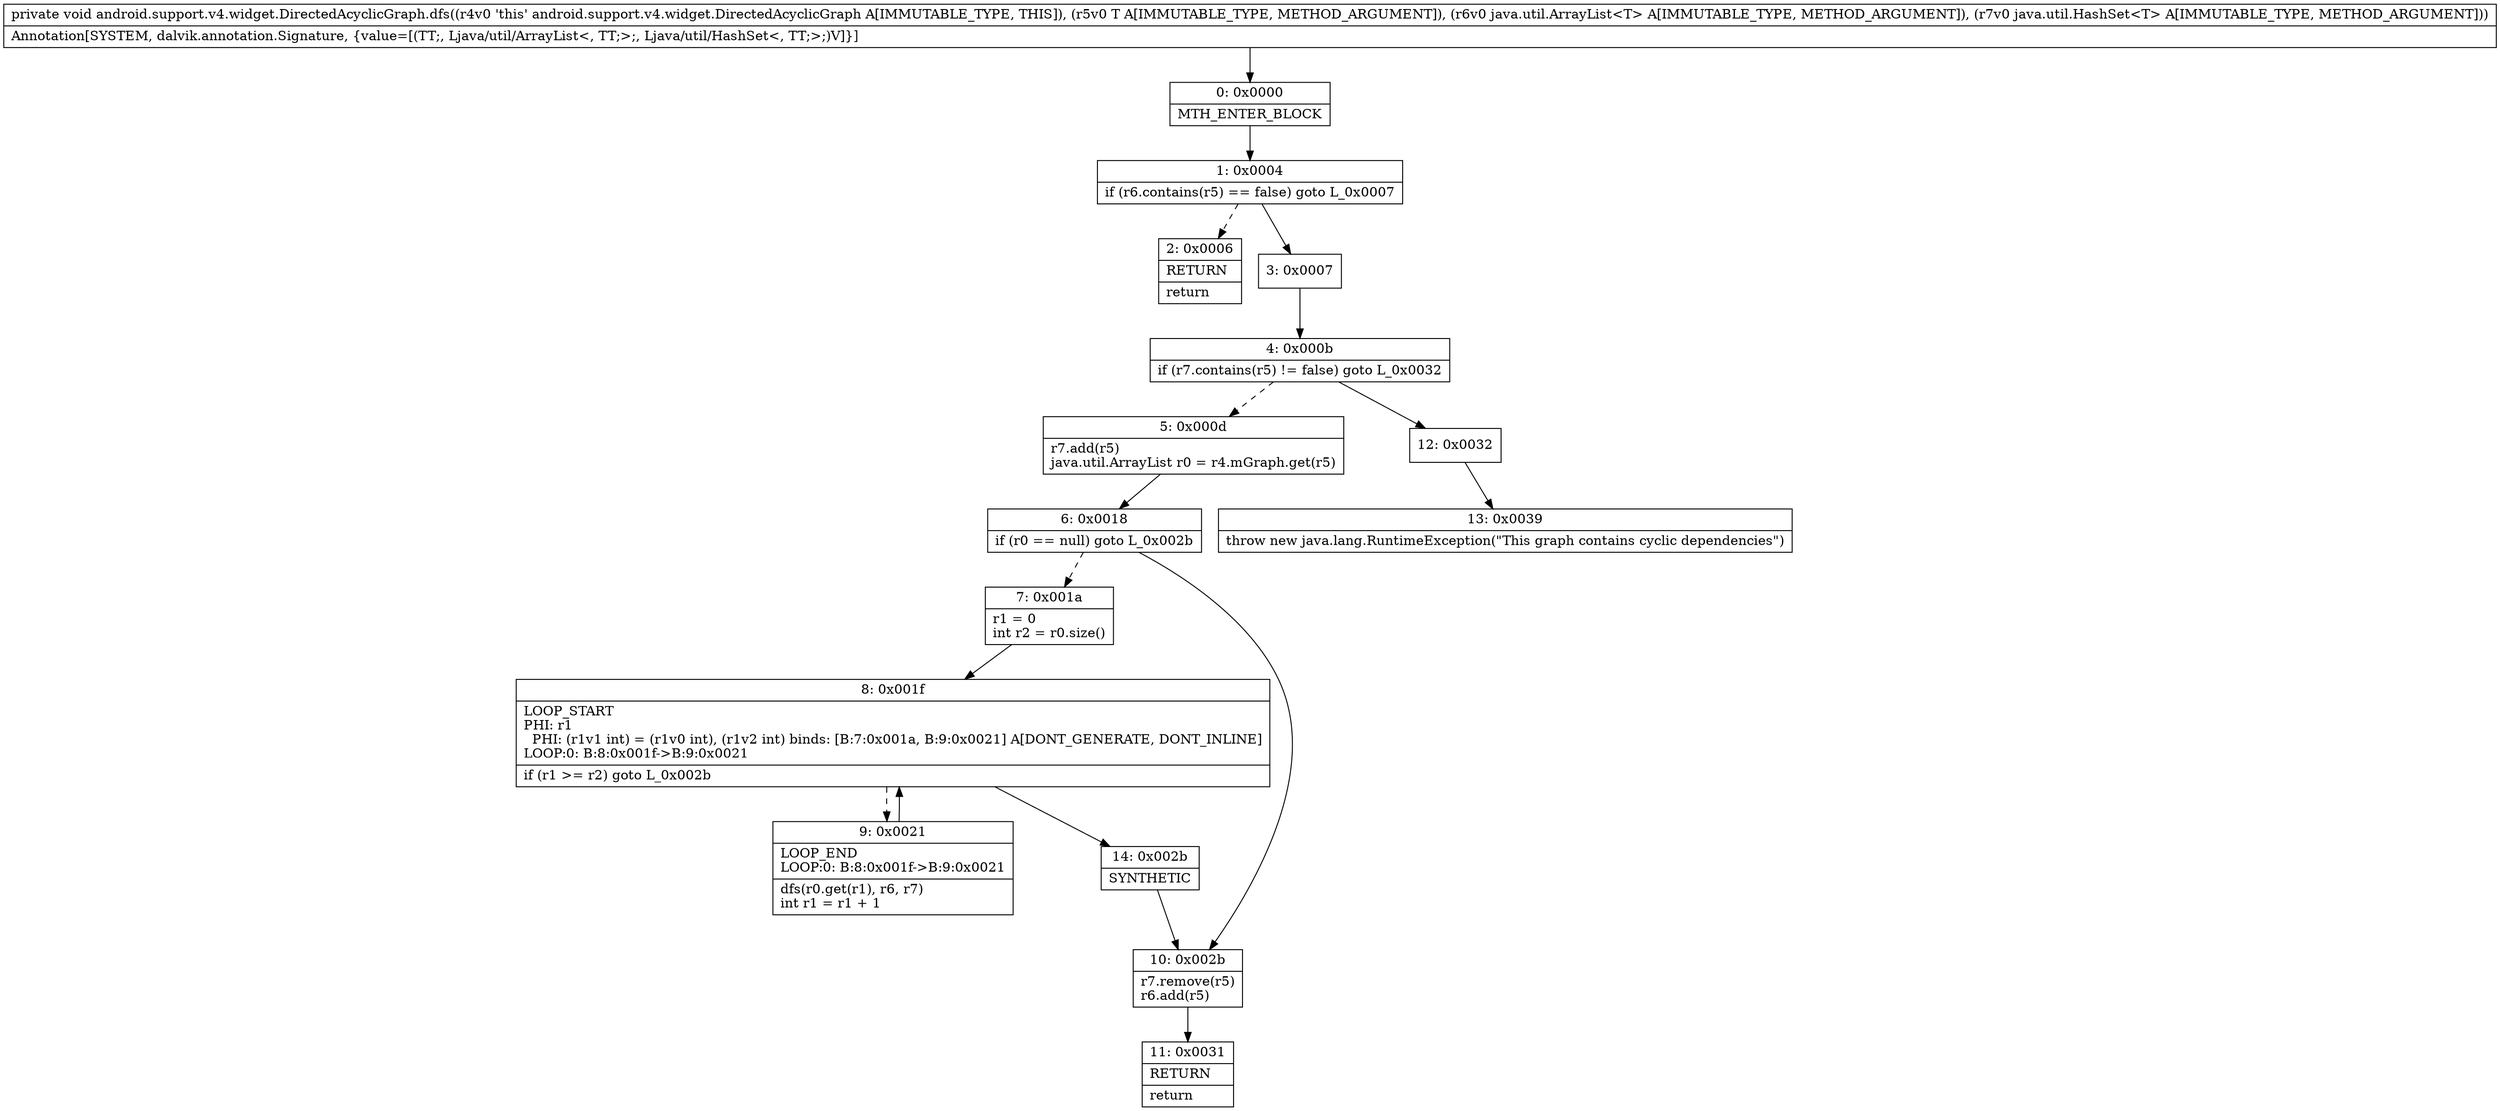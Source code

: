 digraph "CFG forandroid.support.v4.widget.DirectedAcyclicGraph.dfs(Ljava\/lang\/Object;Ljava\/util\/ArrayList;Ljava\/util\/HashSet;)V" {
Node_0 [shape=record,label="{0\:\ 0x0000|MTH_ENTER_BLOCK\l}"];
Node_1 [shape=record,label="{1\:\ 0x0004|if (r6.contains(r5) == false) goto L_0x0007\l}"];
Node_2 [shape=record,label="{2\:\ 0x0006|RETURN\l|return\l}"];
Node_3 [shape=record,label="{3\:\ 0x0007}"];
Node_4 [shape=record,label="{4\:\ 0x000b|if (r7.contains(r5) != false) goto L_0x0032\l}"];
Node_5 [shape=record,label="{5\:\ 0x000d|r7.add(r5)\ljava.util.ArrayList r0 = r4.mGraph.get(r5)\l}"];
Node_6 [shape=record,label="{6\:\ 0x0018|if (r0 == null) goto L_0x002b\l}"];
Node_7 [shape=record,label="{7\:\ 0x001a|r1 = 0\lint r2 = r0.size()\l}"];
Node_8 [shape=record,label="{8\:\ 0x001f|LOOP_START\lPHI: r1 \l  PHI: (r1v1 int) = (r1v0 int), (r1v2 int) binds: [B:7:0x001a, B:9:0x0021] A[DONT_GENERATE, DONT_INLINE]\lLOOP:0: B:8:0x001f\-\>B:9:0x0021\l|if (r1 \>= r2) goto L_0x002b\l}"];
Node_9 [shape=record,label="{9\:\ 0x0021|LOOP_END\lLOOP:0: B:8:0x001f\-\>B:9:0x0021\l|dfs(r0.get(r1), r6, r7)\lint r1 = r1 + 1\l}"];
Node_10 [shape=record,label="{10\:\ 0x002b|r7.remove(r5)\lr6.add(r5)\l}"];
Node_11 [shape=record,label="{11\:\ 0x0031|RETURN\l|return\l}"];
Node_12 [shape=record,label="{12\:\ 0x0032}"];
Node_13 [shape=record,label="{13\:\ 0x0039|throw new java.lang.RuntimeException(\"This graph contains cyclic dependencies\")\l}"];
Node_14 [shape=record,label="{14\:\ 0x002b|SYNTHETIC\l}"];
MethodNode[shape=record,label="{private void android.support.v4.widget.DirectedAcyclicGraph.dfs((r4v0 'this' android.support.v4.widget.DirectedAcyclicGraph A[IMMUTABLE_TYPE, THIS]), (r5v0 T A[IMMUTABLE_TYPE, METHOD_ARGUMENT]), (r6v0 java.util.ArrayList\<T\> A[IMMUTABLE_TYPE, METHOD_ARGUMENT]), (r7v0 java.util.HashSet\<T\> A[IMMUTABLE_TYPE, METHOD_ARGUMENT]))  | Annotation[SYSTEM, dalvik.annotation.Signature, \{value=[(TT;, Ljava\/util\/ArrayList\<, TT;\>;, Ljava\/util\/HashSet\<, TT;\>;)V]\}]\l}"];
MethodNode -> Node_0;
Node_0 -> Node_1;
Node_1 -> Node_2[style=dashed];
Node_1 -> Node_3;
Node_3 -> Node_4;
Node_4 -> Node_5[style=dashed];
Node_4 -> Node_12;
Node_5 -> Node_6;
Node_6 -> Node_7[style=dashed];
Node_6 -> Node_10;
Node_7 -> Node_8;
Node_8 -> Node_9[style=dashed];
Node_8 -> Node_14;
Node_9 -> Node_8;
Node_10 -> Node_11;
Node_12 -> Node_13;
Node_14 -> Node_10;
}

